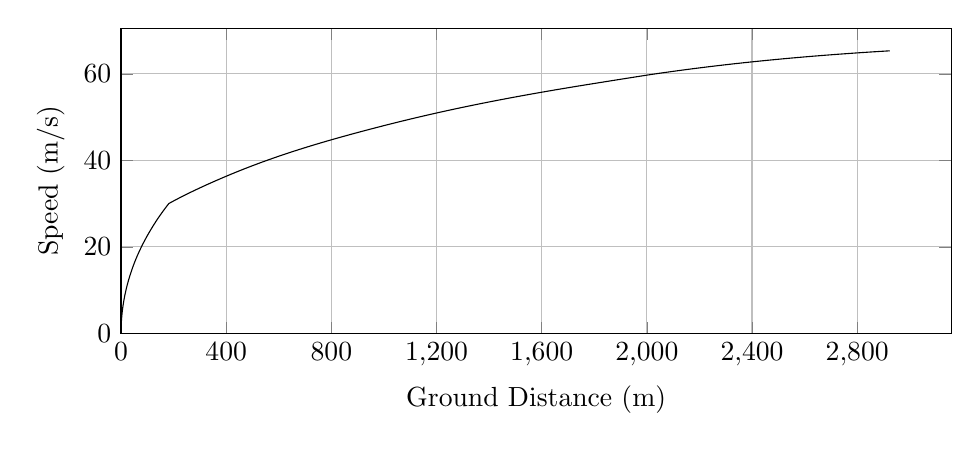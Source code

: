 %Speed_vs_GroundDistance
\begin{tikzpicture}

\begin{axis}[
width=\textwidth,
height=0.45\textwidth,
scaled ticks=false, tick label style={/pgf/number format/fixed},
xmin=0.0,
xmax=3157.695,
xtick={0,400,800,1200,1600,2000,2400,2800,3200},
xlabel={Ground Distance (m)},
xmajorgrids,
ymin=0.0,
ymax=70.561,
ylabel={Speed (m/s)},
ymajorgrids,
legend style={at={(1.03,0.5)},anchor=west,draw=black,fill=white,legend cell align=left}
]

\addplot [
color=black,
solid
]
table[row sep=crcr]{
1.36E-8	2.721E-4\\
3.027E-7	0.001\\
2.959E-6	0.004\\
1.539E-5	0.009\\
5.361E-5	0.017\\
1.622E-4	0.03\\
3.721E-4	0.045\\
6.84E-4	0.061\\
0.001	0.077\\
0.002	0.094\\
0.002	0.11\\
0.003	0.125\\
0.004	0.142\\
0.005	0.157\\
0.006	0.174\\
0.007	0.19\\
0.008	0.206\\
0.009	0.222\\
0.01	0.238\\
0.012	0.255\\
0.013	0.271\\
0.015	0.287\\
0.017	0.303\\
0.019	0.319\\
0.021	0.336\\
0.023	0.352\\
0.025	0.369\\
0.027	0.385\\
0.03	0.401\\
0.032	0.418\\
0.035	0.434\\
0.037	0.45\\
0.04	0.467\\
0.043	0.483\\
0.046	0.5\\
0.049	0.516\\
0.052	0.533\\
0.055	0.549\\
0.059	0.566\\
0.062	0.582\\
0.066	0.599\\
0.07	0.616\\
0.073	0.632\\
0.077	0.649\\
0.081	0.665\\
0.085	0.682\\
0.09	0.699\\
0.094	0.715\\
0.098	0.732\\
0.103	0.748\\
0.108	0.765\\
0.112	0.782\\
0.117	0.798\\
0.122	0.815\\
0.127	0.832\\
0.132	0.848\\
0.138	0.865\\
0.143	0.882\\
0.148	0.898\\
0.154	0.915\\
0.16	0.932\\
0.166	0.949\\
0.172	0.966\\
0.178	0.983\\
0.184	1.0\\
0.19	1.016\\
0.196	1.033\\
0.203	1.05\\
0.21	1.068\\
0.216	1.084\\
0.223	1.102\\
0.23	1.118\\
0.237	1.136\\
0.244	1.153\\
0.251	1.169\\
0.259	1.186\\
0.266	1.203\\
0.274	1.22\\
0.282	1.237\\
0.289	1.255\\
0.298	1.272\\
0.306	1.289\\
0.314	1.306\\
0.322	1.323\\
0.33	1.34\\
0.339	1.357\\
0.347	1.374\\
0.356	1.392\\
0.365	1.409\\
0.374	1.426\\
0.384	1.444\\
0.393	1.461\\
0.402	1.479\\
0.412	1.496\\
0.421	1.514\\
0.431	1.531\\
0.441	1.549\\
0.451	1.566\\
0.461	1.584\\
0.472	1.601\\
0.482	1.619\\
0.493	1.637\\
0.504	1.654\\
0.514	1.672\\
0.525	1.69\\
0.536	1.707\\
0.547	1.724\\
0.559	1.742\\
0.57	1.76\\
0.582	1.778\\
0.594	1.796\\
0.605	1.814\\
0.617	1.831\\
0.63	1.85\\
0.642	1.867\\
0.654	1.885\\
0.667	1.904\\
0.68	1.922\\
0.693	1.94\\
0.706	1.958\\
0.718	1.976\\
0.732	1.994\\
0.745	2.012\\
0.759	2.03\\
0.773	2.049\\
0.786	2.067\\
0.8	2.085\\
0.815	2.104\\
0.829	2.122\\
0.844	2.141\\
0.858	2.159\\
0.873	2.177\\
0.888	2.195\\
0.903	2.214\\
0.918	2.233\\
0.934	2.252\\
0.949	2.27\\
0.965	2.289\\
0.98	2.307\\
0.996	2.325\\
1.012	2.344\\
1.028	2.363\\
1.044	2.381\\
1.061	2.4\\
1.077	2.418\\
1.094	2.437\\
1.111	2.456\\
1.128	2.474\\
1.145	2.493\\
1.162	2.512\\
1.18	2.531\\
1.198	2.55\\
1.215	2.568\\
1.234	2.587\\
1.252	2.606\\
1.27	2.626\\
1.289	2.645\\
1.308	2.664\\
1.327	2.683\\
1.346	2.703\\
1.365	2.722\\
1.385	2.742\\
1.405	2.761\\
1.425	2.781\\
1.445	2.8\\
1.466	2.82\\
1.485	2.839\\
1.505	2.857\\
1.526	2.877\\
1.546	2.896\\
1.567	2.916\\
1.588	2.935\\
1.609	2.954\\
1.63	2.973\\
1.652	2.993\\
1.674	3.013\\
1.696	3.032\\
1.717	3.051\\
1.74	3.072\\
1.763	3.092\\
1.786	3.112\\
1.809	3.131\\
1.832	3.151\\
1.856	3.172\\
1.879	3.191\\
1.903	3.212\\
1.927	3.232\\
1.952	3.252\\
1.976	3.273\\
2.0	3.293\\
2.025	3.313\\
2.05	3.333\\
2.075	3.353\\
2.1	3.373\\
2.126	3.394\\
2.152	3.414\\
2.177	3.434\\
2.203	3.455\\
2.23	3.476\\
2.257	3.497\\
2.284	3.517\\
2.311	3.538\\
2.339	3.559\\
2.366	3.58\\
2.394	3.6\\
2.422	3.621\\
2.45	3.642\\
2.479	3.664\\
2.507	3.684\\
2.535	3.705\\
2.563	3.725\\
2.592	3.746\\
2.621	3.767\\
2.65	3.787\\
2.68	3.808\\
2.709	3.829\\
2.74	3.851\\
2.77	3.872\\
2.801	3.893\\
2.832	3.915\\
2.862	3.935\\
2.893	3.957\\
2.924	3.977\\
2.955	3.998\\
2.987	4.02\\
3.019	4.041\\
3.051	4.062\\
3.083	4.084\\
3.115	4.105\\
3.149	4.126\\
3.182	4.148\\
3.214	4.169\\
3.248	4.19\\
3.282	4.212\\
3.316	4.234\\
3.351	4.257\\
3.386	4.278\\
3.422	4.301\\
3.456	4.322\\
3.491	4.344\\
3.526	4.366\\
3.561	4.387\\
3.597	4.409\\
3.633	4.431\\
3.67	4.453\\
3.708	4.476\\
3.745	4.498\\
3.783	4.52\\
3.821	4.543\\
3.859	4.566\\
3.897	4.588\\
3.935	4.61\\
3.974	4.633\\
4.012	4.655\\
4.052	4.677\\
4.09	4.7\\
4.129	4.722\\
4.168	4.744\\
4.208	4.766\\
4.248	4.789\\
4.289	4.811\\
4.33	4.834\\
4.371	4.857\\
4.412	4.88\\
4.454	4.903\\
4.495	4.925\\
4.537	4.948\\
4.581	4.971\\
4.623	4.994\\
4.666	5.017\\
4.709	5.04\\
4.752	5.063\\
4.796	5.086\\
4.841	5.11\\
4.885	5.132\\
4.929	5.155\\
4.973	5.178\\
5.017	5.201\\
5.063	5.225\\
5.108	5.248\\
5.154	5.271\\
5.199	5.294\\
5.244	5.317\\
5.292	5.341\\
5.338	5.363\\
5.386	5.387\\
5.434	5.411\\
5.481	5.434\\
5.53	5.458\\
5.579	5.482\\
5.626	5.505\\
5.675	5.529\\
5.725	5.553\\
5.774	5.576\\
5.826	5.601\\
5.874	5.624\\
5.923	5.647\\
5.973	5.671\\
6.023	5.694\\
6.074	5.718\\
6.125	5.742\\
6.177	5.766\\
6.23	5.79\\
6.283	5.815\\
6.335	5.838\\
6.388	5.863\\
6.441	5.886\\
6.495	5.911\\
6.55	5.936\\
6.604	5.96\\
6.658	5.984\\
6.712	6.008\\
6.767	6.032\\
6.822	6.056\\
6.877	6.081\\
6.934	6.105\\
6.989	6.13\\
7.046	6.154\\
7.103	6.179\\
7.16	6.204\\
7.218	6.228\\
7.277	6.254\\
7.335	6.278\\
7.393	6.303\\
7.452	6.327\\
7.512	6.352\\
7.573	6.378\\
7.632	6.402\\
7.693	6.428\\
7.753	6.452\\
7.814	6.478\\
7.876	6.503\\
7.938	6.528\\
8.001	6.554\\
8.065	6.579\\
8.127	6.605\\
8.19	6.63\\
8.253	6.655\\
8.316	6.68\\
8.38	6.706\\
8.445	6.731\\
8.51	6.757\\
8.574	6.782\\
8.639	6.807\\
8.707	6.834\\
8.773	6.859\\
8.839	6.885\\
8.906	6.91\\
8.972	6.936\\
9.039	6.961\\
9.107	6.987\\
9.175	7.013\\
9.244	7.039\\
9.312	7.064\\
9.382	7.09\\
9.451	7.116\\
9.521	7.142\\
9.591	7.168\\
9.662	7.194\\
9.734	7.221\\
9.806	7.247\\
9.878	7.273\\
9.952	7.3\\
10.024	7.326\\
10.096	7.352\\
10.168	7.378\\
10.241	7.404\\
10.315	7.43\\
10.39	7.457\\
10.465	7.484\\
10.541	7.51\\
10.618	7.537\\
10.693	7.564\\
10.77	7.591\\
10.847	7.617\\
10.925	7.644\\
11.003	7.671\\
11.082	7.698\\
11.159	7.725\\
11.239	7.752\\
11.317	7.778\\
11.396	7.805\\
11.478	7.833\\
11.557	7.859\\
11.637	7.886\\
11.718	7.913\\
11.8	7.94\\
11.882	7.968\\
11.964	7.995\\
12.046	8.022\\
12.13	8.049\\
12.214	8.077\\
12.296	8.103\\
12.381	8.131\\
12.465	8.158\\
12.55	8.186\\
12.635	8.213\\
12.721	8.241\\
12.807	8.268\\
12.893	8.295\\
12.978	8.322\\
13.065	8.349\\
13.152	8.377\\
13.241	8.405\\
13.33	8.433\\
13.417	8.46\\
13.507	8.488\\
13.596	8.515\\
13.687	8.543\\
13.779	8.571\\
13.873	8.6\\
13.964	8.628\\
14.056	8.656\\
14.149	8.684\\
14.243	8.713\\
14.339	8.741\\
14.431	8.769\\
14.524	8.797\\
14.619	8.825\\
14.715	8.854\\
14.81	8.882\\
14.903	8.909\\
15.001	8.938\\
15.098	8.966\\
15.197	8.995\\
15.295	9.024\\
15.393	9.052\\
15.49	9.081\\
15.588	9.109\\
15.688	9.137\\
15.787	9.166\\
15.887	9.194\\
15.988	9.223\\
16.088	9.252\\
16.191	9.28\\
16.292	9.309\\
16.396	9.338\\
16.498	9.367\\
16.601	9.395\\
16.706	9.425\\
16.811	9.454\\
16.918	9.483\\
17.023	9.513\\
17.129	9.542\\
17.235	9.571\\
17.341	9.6\\
17.448	9.629\\
17.557	9.658\\
17.666	9.688\\
17.775	9.717\\
17.885	9.747\\
17.996	9.776\\
18.109	9.807\\
18.22	9.836\\
18.333	9.866\\
18.445	9.896\\
18.557	9.925\\
18.669	9.955\\
18.782	9.985\\
18.896	10.014\\
19.009	10.044\\
19.124	10.074\\
19.241	10.104\\
19.355	10.133\\
19.47	10.163\\
19.585	10.193\\
19.705	10.223\\
19.821	10.253\\
19.941	10.283\\
20.061	10.314\\
20.177	10.343\\
20.298	10.374\\
20.42	10.404\\
20.542	10.435\\
20.662	10.465\\
20.784	10.495\\
20.904	10.525\\
21.028	10.556\\
21.148	10.585\\
21.271	10.616\\
21.393	10.646\\
21.514	10.675\\
21.637	10.705\\
21.759	10.735\\
21.885	10.765\\
22.01	10.796\\
22.136	10.826\\
22.264	10.857\\
22.393	10.888\\
22.521	10.918\\
22.649	10.949\\
22.775	10.979\\
22.903	11.009\\
23.032	11.04\\
23.163	11.071\\
23.295	11.102\\
23.427	11.133\\
23.559	11.163\\
23.687	11.193\\
23.818	11.224\\
23.948	11.254\\
24.077	11.284\\
24.21	11.315\\
24.345	11.346\\
24.477	11.376\\
24.61	11.406\\
24.747	11.437\\
24.883	11.468\\
25.017	11.499\\
25.154	11.53\\
25.29	11.56\\
25.425	11.591\\
25.562	11.622\\
25.701	11.653\\
25.837	11.683\\
25.975	11.714\\
26.003	11.72\\
26.021	11.724\\
26.031	11.726\\
26.058	11.732\\
26.061	11.733\\
26.064	11.734\\
26.066	11.734\\
26.068	11.735\\
26.07	11.735\\
26.078	11.737\\
26.103	11.742\\
26.167	11.757\\
26.298	11.785\\
26.427	11.814\\
26.556	11.842\\
26.686	11.871\\
26.818	11.9\\
26.949	11.929\\
27.08	11.957\\
27.215	11.987\\
27.348	12.015\\
27.482	12.044\\
27.617	12.073\\
27.753	12.103\\
27.889	12.132\\
28.024	12.161\\
28.161	12.19\\
28.298	12.22\\
28.435	12.249\\
28.574	12.278\\
28.714	12.308\\
28.853	12.337\\
28.992	12.367\\
29.133	12.396\\
29.275	12.426\\
29.416	12.455\\
29.558	12.485\\
29.702	12.515\\
29.847	12.545\\
29.99	12.575\\
30.132	12.604\\
30.277	12.634\\
30.422	12.664\\
30.566	12.693\\
30.712	12.723\\
30.857	12.753\\
31.007	12.783\\
31.154	12.813\\
31.303	12.843\\
31.451	12.873\\
31.603	12.904\\
31.755	12.935\\
31.906	12.965\\
32.056	12.995\\
32.21	13.025\\
32.36	13.055\\
32.512	13.086\\
32.665	13.116\\
32.821	13.147\\
32.977	13.178\\
33.131	13.208\\
33.289	13.239\\
33.444	13.269\\
33.6	13.3\\
33.757	13.33\\
33.917	13.362\\
34.074	13.392\\
34.233	13.423\\
34.393	13.454\\
34.554	13.485\\
34.714	13.515\\
34.876	13.547\\
35.037	13.577\\
35.2	13.608\\
35.363	13.639\\
35.527	13.67\\
35.691	13.702\\
35.855	13.732\\
36.017	13.763\\
36.182	13.794\\
36.349	13.825\\
36.514	13.856\\
36.681	13.887\\
36.846	13.918\\
37.013	13.949\\
37.182	13.98\\
37.351	14.012\\
37.52	14.043\\
37.69	14.074\\
37.86	14.105\\
38.028	14.136\\
38.199	14.167\\
38.373	14.199\\
38.547	14.231\\
38.719	14.262\\
38.892	14.293\\
39.062	14.324\\
39.238	14.356\\
39.412	14.387\\
39.585	14.418\\
39.761	14.449\\
39.937	14.481\\
40.114	14.512\\
40.291	14.544\\
40.468	14.575\\
40.646	14.606\\
40.824	14.638\\
41.001	14.669\\
41.18	14.7\\
41.36	14.732\\
41.539	14.763\\
41.72	14.795\\
41.899	14.826\\
42.081	14.858\\
42.265	14.889\\
42.445	14.921\\
42.627	14.952\\
42.811	14.983\\
42.994	15.015\\
43.178	15.046\\
43.362	15.078\\
43.546	15.109\\
43.732	15.141\\
43.917	15.172\\
44.105	15.204\\
44.294	15.236\\
44.479	15.267\\
44.665	15.298\\
44.852	15.329\\
45.038	15.361\\
45.227	15.392\\
45.416	15.424\\
45.605	15.455\\
45.794	15.486\\
45.987	15.518\\
46.178	15.55\\
46.368	15.581\\
46.559	15.613\\
46.751	15.644\\
46.942	15.675\\
47.137	15.707\\
47.334	15.739\\
47.53	15.771\\
47.723	15.802\\
47.919	15.834\\
48.113	15.865\\
48.311	15.897\\
48.509	15.929\\
48.705	15.96\\
48.903	15.992\\
49.1	16.023\\
49.297	16.055\\
49.495	16.086\\
49.694	16.118\\
49.895	16.15\\
50.097	16.182\\
50.296	16.213\\
50.498	16.245\\
50.7	16.276\\
50.903	16.308\\
51.105	16.34\\
51.308	16.371\\
51.51	16.403\\
51.714	16.434\\
51.918	16.466\\
52.121	16.497\\
52.326	16.529\\
52.532	16.561\\
52.739	16.592\\
52.944	16.624\\
53.154	16.656\\
53.361	16.687\\
53.571	16.719\\
53.778	16.751\\
53.988	16.783\\
54.196	16.814\\
54.407	16.846\\
54.617	16.877\\
54.827	16.909\\
55.04	16.941\\
55.254	16.973\\
55.467	17.005\\
55.681	17.037\\
55.895	17.068\\
56.109	17.1\\
56.326	17.132\\
56.542	17.164\\
56.761	17.196\\
56.977	17.228\\
57.196	17.26\\
57.413	17.292\\
57.634	17.325\\
57.854	17.357\\
58.074	17.389\\
58.294	17.421\\
58.516	17.453\\
58.738	17.485\\
58.96	17.517\\
59.183	17.549\\
59.406	17.581\\
59.631	17.613\\
59.856	17.646\\
60.084	17.678\\
60.308	17.71\\
60.535	17.742\\
60.764	17.775\\
60.991	17.807\\
61.218	17.839\\
61.447	17.871\\
61.674	17.903\\
61.907	17.936\\
62.137	17.968\\
62.366	18.0\\
62.596	18.032\\
62.828	18.065\\
63.06	18.097\\
63.293	18.129\\
63.526	18.162\\
63.76	18.194\\
63.993	18.226\\
64.231	18.259\\
64.471	18.292\\
64.709	18.324\\
64.949	18.357\\
65.187	18.39\\
65.427	18.422\\
65.666	18.455\\
65.909	18.488\\
66.151	18.521\\
66.395	18.554\\
66.638	18.586\\
66.882	18.619\\
67.124	18.652\\
67.368	18.684\\
67.616	18.718\\
67.861	18.75\\
68.11	18.783\\
68.356	18.816\\
68.605	18.849\\
68.855	18.882\\
69.104	18.915\\
69.358	18.949\\
69.612	18.982\\
69.863	19.015\\
70.117	19.048\\
70.371	19.082\\
70.625	19.115\\
70.88	19.148\\
71.135	19.181\\
71.395	19.215\\
71.653	19.249\\
71.915	19.282\\
72.172	19.315\\
72.433	19.349\\
72.693	19.383\\
72.956	19.416\\
73.217	19.45\\
73.482	19.483\\
73.743	19.517\\
74.008	19.55\\
74.275	19.584\\
74.545	19.619\\
74.816	19.653\\
75.083	19.687\\
75.354	19.721\\
75.628	19.755\\
75.899	19.789\\
76.17	19.823\\
76.443	19.857\\
76.716	19.891\\
76.993	19.926\\
77.27	19.96\\
77.548	19.995\\
77.826	20.029\\
78.104	20.063\\
78.386	20.098\\
78.669	20.133\\
78.954	20.168\\
79.237	20.203\\
79.519	20.237\\
79.806	20.272\\
80.092	20.307\\
80.379	20.342\\
80.669	20.377\\
80.96	20.412\\
81.251	20.448\\
81.543	20.483\\
81.836	20.518\\
82.131	20.554\\
82.428	20.589\\
82.728	20.625\\
83.027	20.661\\
83.33	20.697\\
83.63	20.733\\
83.93	20.768\\
84.234	20.804\\
84.537	20.84\\
84.841	20.876\\
85.148	20.912\\
85.455	20.949\\
85.762	20.985\\
86.072	21.021\\
86.384	21.057\\
86.697	21.094\\
87.012	21.131\\
87.327	21.167\\
87.645	21.204\\
87.962	21.241\\
88.278	21.277\\
88.601	21.315\\
88.921	21.351\\
89.242	21.388\\
89.566	21.426\\
89.888	21.462\\
90.214	21.5\\
90.541	21.537\\
90.867	21.574\\
91.197	21.612\\
91.527	21.649\\
91.856	21.686\\
92.191	21.724\\
92.528	21.762\\
92.867	21.8\\
93.203	21.838\\
93.537	21.875\\
93.876	21.913\\
94.209	21.95\\
94.55	21.988\\
94.891	22.026\\
95.231	22.064\\
95.574	22.102\\
95.914	22.14\\
96.257	22.178\\
96.6	22.215\\
96.942	22.253\\
97.286	22.291\\
97.629	22.328\\
97.971	22.366\\
98.312	22.403\\
98.656	22.441\\
99.001	22.478\\
99.35	22.516\\
99.695	22.553\\
100.041	22.591\\
100.386	22.628\\
100.729	22.665\\
101.074	22.702\\
101.419	22.739\\
101.763	22.776\\
102.111	22.813\\
102.456	22.85\\
102.798	22.887\\
103.141	22.923\\
103.485	22.96\\
103.829	22.997\\
104.172	23.033\\
104.512	23.069\\
104.86	23.106\\
105.205	23.142\\
105.548	23.178\\
105.888	23.214\\
106.233	23.25\\
106.575	23.286\\
106.916	23.322\\
107.257	23.357\\
107.599	23.393\\
107.937	23.428\\
108.275	23.463\\
108.288	23.465\\
108.3	23.466\\
108.309	23.467\\
108.317	23.468\\
108.325	23.468\\
108.339	23.47\\
108.351	23.471\\
108.395	23.476\\
108.53	23.49\\
108.799	23.518\\
109.105	23.549\\
109.415	23.581\\
109.723	23.613\\
110.032	23.645\\
110.341	23.677\\
110.653	23.709\\
110.971	23.742\\
111.289	23.774\\
111.609	23.807\\
111.928	23.84\\
112.248	23.872\\
112.572	23.905\\
112.895	23.938\\
113.22	23.971\\
113.549	24.005\\
113.877	24.038\\
114.209	24.072\\
114.541	24.105\\
114.878	24.139\\
115.216	24.173\\
115.555	24.207\\
115.897	24.242\\
116.24	24.276\\
116.585	24.311\\
116.928	24.345\\
117.275	24.38\\
117.624	24.414\\
117.974	24.449\\
118.327	24.484\\
118.682	24.519\\
119.039	24.555\\
119.397	24.59\\
119.755	24.625\\
120.113	24.661\\
120.474	24.696\\
120.841	24.732\\
121.205	24.768\\
121.573	24.804\\
121.941	24.84\\
122.31	24.876\\
122.683	24.912\\
123.053	24.948\\
123.428	24.985\\
123.804	25.021\\
124.178	25.057\\
124.552	25.094\\
124.926	25.13\\
125.305	25.166\\
125.681	25.202\\
126.061	25.239\\
126.445	25.276\\
126.827	25.312\\
127.207	25.348\\
127.593	25.385\\
127.971	25.421\\
128.355	25.458\\
128.737	25.494\\
129.12	25.53\\
129.501	25.566\\
129.884	25.602\\
130.268	25.639\\
130.652	25.675\\
131.037	25.711\\
131.423	25.747\\
131.809	25.783\\
132.193	25.819\\
132.58	25.855\\
132.962	25.891\\
133.345	25.926\\
133.728	25.962\\
134.115	25.998\\
134.501	26.034\\
134.886	26.069\\
135.27	26.105\\
135.651	26.14\\
136.035	26.175\\
136.417	26.21\\
136.799	26.245\\
137.18	26.28\\
137.564	26.315\\
137.945	26.35\\
138.33	26.385\\
138.713	26.42\\
139.096	26.454\\
139.48	26.489\\
139.863	26.524\\
140.247	26.558\\
140.632	26.593\\
141.016	26.628\\
141.4	26.662\\
141.784	26.697\\
142.167	26.731\\
142.552	26.765\\
142.936	26.8\\
143.322	26.834\\
143.706	26.868\\
144.09	26.902\\
144.477	26.937\\
144.864	26.971\\
145.248	27.005\\
145.63	27.039\\
146.013	27.072\\
146.397	27.106\\
146.78	27.14\\
147.165	27.174\\
147.547	27.207\\
147.931	27.241\\
148.315	27.274\\
148.7	27.308\\
149.087	27.342\\
149.471	27.375\\
149.855	27.408\\
150.238	27.441\\
150.622	27.475\\
151.008	27.508\\
151.395	27.541\\
151.78	27.575\\
152.165	27.608\\
152.551	27.641\\
152.94	27.674\\
153.325	27.707\\
153.712	27.74\\
154.1	27.773\\
154.489	27.806\\
154.879	27.84\\
155.268	27.873\\
155.656	27.906\\
156.044	27.938\\
156.435	27.971\\
156.821	28.004\\
157.211	28.037\\
157.6	28.07\\
157.99	28.102\\
158.381	28.135\\
158.773	28.168\\
159.164	28.201\\
159.554	28.233\\
159.946	28.266\\
160.338	28.299\\
160.73	28.331\\
161.124	28.364\\
161.519	28.397\\
161.914	28.429\\
162.31	28.462\\
162.706	28.495\\
163.103	28.527\\
163.5	28.56\\
163.896	28.593\\
164.293	28.625\\
164.688	28.657\\
165.086	28.69\\
165.485	28.723\\
165.883	28.755\\
166.282	28.788\\
166.683	28.82\\
167.085	28.853\\
167.486	28.885\\
167.889	28.918\\
168.29	28.95\\
168.692	28.983\\
169.097	29.015\\
169.501	29.048\\
169.907	29.08\\
170.312	29.113\\
170.718	29.145\\
171.124	29.178\\
171.533	29.21\\
171.942	29.243\\
172.35	29.276\\
172.76	29.308\\
173.171	29.341\\
173.583	29.373\\
173.993	29.406\\
174.401	29.438\\
174.816	29.471\\
175.23	29.503\\
175.643	29.536\\
176.054	29.568\\
176.469	29.601\\
176.883	29.633\\
177.3	29.666\\
177.719	29.698\\
178.135	29.731\\
178.555	29.764\\
178.975	29.796\\
179.397	29.829\\
179.818	29.862\\
180.241	29.894\\
180.666	29.927\\
181.09	29.96\\
181.514	29.993\\
181.611	30.0\\
181.938	30.025\\
182.363	30.039\\
183.208	30.067\\
184.086	30.097\\
184.964	30.126\\
185.846	30.155\\
186.726	30.184\\
187.618	30.214\\
188.504	30.243\\
189.393	30.272\\
190.283	30.301\\
191.176	30.331\\
192.066	30.36\\
192.962	30.389\\
193.856	30.418\\
194.761	30.448\\
195.671	30.478\\
196.574	30.507\\
197.491	30.537\\
198.403	30.567\\
199.321	30.596\\
200.235	30.626\\
201.149	30.656\\
202.068	30.685\\
202.986	30.715\\
203.91	30.745\\
204.835	30.774\\
205.762	30.804\\
206.694	30.834\\
207.628	30.864\\
208.56	30.894\\
209.499	30.924\\
210.44	30.954\\
211.375	30.983\\
212.318	31.013\\
213.271	31.044\\
214.218	31.074\\
215.175	31.104\\
216.132	31.134\\
217.082	31.164\\
218.037	31.194\\
218.992	31.224\\
219.953	31.255\\
220.913	31.285\\
221.882	31.315\\
222.853	31.346\\
223.821	31.376\\
224.792	31.406\\
225.779	31.437\\
226.759	31.467\\
227.738	31.498\\
228.719	31.528\\
229.716	31.559\\
230.713	31.59\\
231.71	31.621\\
232.71	31.652\\
233.705	31.682\\
234.71	31.713\\
235.714	31.744\\
236.732	31.775\\
237.747	31.807\\
238.761	31.838\\
239.785	31.869\\
240.81	31.9\\
241.835	31.931\\
242.864	31.963\\
243.891	31.994\\
244.925	32.025\\
245.954	32.057\\
246.987	32.088\\
248.037	32.12\\
249.07	32.151\\
250.122	32.182\\
251.191	32.215\\
252.253	32.246\\
253.306	32.278\\
254.37	32.31\\
255.431	32.342\\
256.51	32.374\\
257.591	32.406\\
258.684	32.439\\
259.764	32.471\\
260.858	32.503\\
261.944	32.536\\
263.042	32.568\\
264.16	32.601\\
265.27	32.634\\
266.384	32.667\\
267.485	32.699\\
268.591	32.732\\
269.716	32.765\\
270.845	32.798\\
271.989	32.831\\
273.129	32.865\\
274.26	32.898\\
275.414	32.931\\
276.574	32.965\\
277.726	32.999\\
278.873	33.032\\
280.029	33.066\\
281.177	33.099\\
282.352	33.133\\
283.552	33.167\\
284.758	33.202\\
285.942	33.236\\
287.122	33.27\\
288.338	33.305\\
289.546	33.34\\
290.762	33.375\\
291.975	33.409\\
293.197	33.444\\
294.443	33.48\\
295.675	33.515\\
296.914	33.55\\
298.177	33.586\\
299.457	33.622\\
300.711	33.658\\
301.969	33.693\\
303.249	33.729\\
304.511	33.765\\
305.789	33.801\\
307.057	33.836\\
308.361	33.873\\
309.644	33.909\\
310.935	33.945\\
312.225	33.981\\
313.534	34.018\\
314.841	34.054\\
316.14	34.09\\
317.444	34.126\\
318.746	34.162\\
320.063	34.199\\
321.376	34.235\\
322.716	34.272\\
324.024	34.308\\
325.343	34.345\\
326.667	34.381\\
327.979	34.417\\
329.294	34.453\\
330.619	34.49\\
331.929	34.526\\
333.24	34.561\\
334.558	34.597\\
335.863	34.633\\
337.168	34.668\\
338.482	34.704\\
339.774	34.739\\
341.077	34.775\\
342.377	34.81\\
343.662	34.845\\
344.931	34.879\\
346.209	34.913\\
347.479	34.948\\
348.746	34.982\\
350.002	35.016\\
351.263	35.049\\
352.522	35.083\\
353.784	35.117\\
355.036	35.151\\
356.284	35.184\\
356.533	35.191\\
356.702	35.195\\
356.786	35.197\\
356.843	35.199\\
356.888	35.2\\
356.919	35.201\\
356.962	35.202\\
356.986	35.203\\
356.996	35.203\\
357.006	35.203\\
357.054	35.204\\
357.209	35.209\\
357.668	35.221\\
358.588	35.245\\
359.661	35.274\\
360.745	35.303\\
361.83	35.332\\
362.927	35.361\\
364.029	35.39\\
365.137	35.42\\
366.249	35.449\\
367.361	35.478\\
368.486	35.508\\
369.616	35.538\\
370.756	35.568\\
371.904	35.598\\
373.045	35.628\\
374.198	35.659\\
375.354	35.689\\
376.514	35.72\\
377.684	35.75\\
378.858	35.781\\
380.037	35.812\\
381.222	35.843\\
382.417	35.874\\
383.615	35.905\\
384.821	35.937\\
386.044	35.968\\
387.276	36.0\\
388.51	36.033\\
389.737	36.064\\
390.981	36.097\\
392.232	36.129\\
393.481	36.161\\
394.742	36.194\\
396.02	36.227\\
397.28	36.259\\
398.573	36.292\\
399.85	36.325\\
401.123	36.358\\
402.424	36.391\\
403.732	36.424\\
405.036	36.458\\
406.339	36.491\\
407.651	36.524\\
408.96	36.558\\
410.276	36.591\\
411.591	36.624\\
412.912	36.658\\
414.226	36.691\\
415.534	36.724\\
416.846	36.757\\
418.159	36.79\\
419.473	36.823\\
420.801	36.857\\
422.123	36.89\\
423.434	36.923\\
424.749	36.956\\
426.052	36.988\\
427.362	37.021\\
428.662	37.053\\
429.975	37.086\\
431.282	37.119\\
432.578	37.151\\
433.876	37.183\\
435.176	37.215\\
436.477	37.247\\
437.777	37.279\\
439.072	37.311\\
440.345	37.343\\
441.63	37.374\\
442.911	37.406\\
444.191	37.437\\
445.464	37.468\\
446.739	37.5\\
448.014	37.531\\
449.29	37.562\\
450.55	37.593\\
451.814	37.623\\
453.07	37.654\\
454.332	37.685\\
455.585	37.715\\
456.842	37.745\\
458.098	37.776\\
459.335	37.806\\
460.593	37.836\\
461.841	37.866\\
463.084	37.896\\
464.336	37.926\\
465.589	37.956\\
466.826	37.986\\
468.071	38.015\\
469.307	38.045\\
470.558	38.075\\
471.799	38.104\\
473.035	38.134\\
474.272	38.163\\
475.509	38.193\\
476.748	38.222\\
477.987	38.251\\
479.227	38.281\\
480.46	38.31\\
481.696	38.339\\
482.927	38.368\\
484.152	38.397\\
485.38	38.426\\
486.615	38.455\\
487.844	38.483\\
489.07	38.512\\
490.3	38.541\\
491.524	38.569\\
492.755	38.598\\
493.988	38.627\\
495.215	38.655\\
496.434	38.684\\
497.656	38.712\\
498.877	38.74\\
500.106	38.769\\
501.333	38.797\\
502.565	38.825\\
503.783	38.853\\
505.002	38.881\\
506.229	38.91\\
507.458	38.938\\
508.683	38.966\\
509.918	38.994\\
511.142	39.022\\
512.366	39.05\\
513.589	39.078\\
514.807	39.106\\
516.031	39.133\\
517.256	39.161\\
518.48	39.189\\
519.706	39.217\\
520.932	39.245\\
522.16	39.272\\
523.391	39.3\\
524.614	39.328\\
525.84	39.355\\
527.062	39.383\\
528.297	39.41\\
529.526	39.438\\
530.761	39.466\\
531.993	39.493\\
533.225	39.521\\
534.458	39.548\\
535.688	39.576\\
536.92	39.603\\
538.149	39.63\\
539.381	39.658\\
540.61	39.685\\
541.85	39.712\\
543.083	39.739\\
544.319	39.767\\
545.559	39.794\\
546.791	39.821\\
548.034	39.848\\
549.272	39.876\\
550.517	39.903\\
551.762	39.93\\
552.998	39.957\\
554.243	39.984\\
555.484	40.011\\
556.732	40.039\\
557.98	40.066\\
559.227	40.093\\
560.477	40.12\\
561.725	40.147\\
562.976	40.174\\
564.223	40.201\\
565.476	40.228\\
566.728	40.255\\
567.981	40.282\\
569.242	40.309\\
570.508	40.336\\
571.765	40.363\\
573.023	40.39\\
574.28	40.417\\
575.542	40.444\\
576.806	40.471\\
578.07	40.498\\
579.338	40.525\\
580.602	40.552\\
581.871	40.579\\
583.148	40.606\\
584.416	40.633\\
585.693	40.66\\
586.969	40.687\\
588.24	40.713\\
589.52	40.74\\
590.802	40.767\\
592.079	40.794\\
593.361	40.821\\
594.649	40.848\\
595.935	40.875\\
597.219	40.902\\
598.503	40.928\\
599.797	40.955\\
601.085	40.982\\
602.369	41.009\\
603.665	41.036\\
604.965	41.063\\
606.263	41.09\\
607.56	41.116\\
608.86	41.143\\
610.163	41.17\\
611.464	41.197\\
612.771	41.224\\
614.077	41.251\\
615.387	41.277\\
616.703	41.304\\
618.012	41.331\\
619.317	41.358\\
620.634	41.385\\
621.945	41.411\\
623.258	41.438\\
624.583	41.465\\
625.911	41.492\\
627.234	41.519\\
628.561	41.546\\
629.891	41.573\\
631.225	41.599\\
632.564	41.626\\
633.902	41.653\\
635.24	41.68\\
636.579	41.707\\
637.914	41.734\\
639.259	41.761\\
640.608	41.788\\
641.956	41.815\\
643.311	41.842\\
644.664	41.869\\
646.02	41.896\\
647.377	41.923\\
648.743	41.95\\
650.104	41.977\\
651.474	42.004\\
652.844	42.031\\
654.218	42.058\\
655.589	42.085\\
656.967	42.112\\
658.344	42.139\\
659.729	42.167\\
661.112	42.194\\
662.505	42.221\\
663.89	42.248\\
665.274	42.275\\
666.664	42.302\\
668.064	42.33\\
669.464	42.357\\
670.868	42.384\\
672.28	42.412\\
673.687	42.439\\
675.104	42.466\\
676.515	42.494\\
677.931	42.521\\
679.355	42.548\\
680.773	42.576\\
682.187	42.603\\
683.616	42.63\\
685.054	42.658\\
686.485	42.685\\
687.926	42.713\\
689.363	42.74\\
690.804	42.768\\
692.255	42.795\\
693.702	42.823\\
695.156	42.851\\
696.621	42.878\\
698.087	42.906\\
699.546	42.934\\
701.012	42.962\\
702.477	42.989\\
703.946	43.017\\
705.421	43.045\\
706.9	43.072\\
708.391	43.101\\
709.88	43.128\\
711.378	43.157\\
712.878	43.185\\
714.376	43.213\\
715.889	43.241\\
717.397	43.269\\
718.907	43.297\\
720.424	43.325\\
721.946	43.353\\
723.47	43.382\\
725.0	43.41\\
726.537	43.438\\
728.08	43.467\\
729.622	43.495\\
731.164	43.524\\
732.727	43.553\\
734.285	43.581\\
735.849	43.61\\
737.425	43.639\\
739.003	43.668\\
740.578	43.696\\
742.166	43.725\\
743.75	43.754\\
745.346	43.783\\
746.947	43.812\\
748.555	43.842\\
750.165	43.871\\
751.79	43.9\\
753.408	43.929\\
755.042	43.959\\
756.679	43.988\\
758.326	44.018\\
759.981	44.048\\
761.628	44.077\\
763.286	44.107\\
764.955	44.137\\
766.632	44.167\\
768.308	44.197\\
769.998	44.227\\
771.693	44.257\\
773.39	44.288\\
775.099	44.318\\
776.822	44.349\\
778.548	44.379\\
780.284	44.41\\
782.033	44.441\\
783.779	44.472\\
785.535	44.503\\
787.304	44.534\\
789.078	44.565\\
790.859	44.596\\
792.656	44.628\\
794.459	44.659\\
796.29	44.691\\
798.116	44.723\\
799.954	44.755\\
801.805	44.787\\
803.671	44.82\\
805.542	44.852\\
807.438	44.885\\
809.334	44.918\\
811.251	44.951\\
813.18	44.985\\
815.14	45.018\\
817.096	45.052\\
819.087	45.086\\
821.091	45.121\\
823.104	45.155\\
825.141	45.19\\
827.199	45.226\\
829.284	45.261\\
831.386	45.297\\
833.518	45.333\\
835.651	45.37\\
837.816	45.406\\
840.018	45.444\\
842.244	45.481\\
844.487	45.519\\
846.751	45.558\\
849.044	45.596\\
851.371	45.635\\
853.711	45.675\\
856.074	45.715\\
858.435	45.754\\
860.792	45.794\\
863.151	45.833\\
865.51	45.872\\
867.825	45.911\\
870.117	45.949\\
872.401	45.987\\
874.672	46.025\\
876.911	46.062\\
879.139	46.099\\
881.325	46.135\\
883.502	46.171\\
885.633	46.206\\
887.766	46.241\\
889.873	46.276\\
891.969	46.31\\
894.052	46.344\\
896.109	46.378\\
898.156	46.412\\
900.182	46.445\\
902.197	46.478\\
904.2	46.51\\
906.176	46.543\\
908.146	46.575\\
910.101	46.607\\
912.054	46.638\\
913.987	46.67\\
915.909	46.701\\
917.824	46.732\\
919.724	46.763\\
921.614	46.793\\
923.5	46.824\\
925.37	46.854\\
927.237	46.884\\
929.095	46.914\\
929.463	46.92\\
929.74	46.924\\
929.981	46.928\\
930.134	46.931\\
930.239	46.932\\
930.312	46.934\\
930.374	46.935\\
930.443	46.936\\
930.514	46.937\\
930.533	46.937\\
930.554	46.938\\
930.67	46.939\\
931.174	46.947\\
932.919	46.976\\
934.723	47.005\\
936.534	47.034\\
938.356	47.063\\
940.182	47.092\\
942.022	47.122\\
943.874	47.151\\
945.747	47.181\\
947.63	47.211\\
949.523	47.241\\
951.425	47.272\\
953.344	47.302\\
955.289	47.333\\
957.238	47.364\\
959.202	47.395\\
961.181	47.427\\
963.171	47.458\\
965.179	47.49\\
967.202	47.522\\
969.248	47.554\\
971.311	47.587\\
973.392	47.62\\
975.5	47.653\\
977.634	47.686\\
979.771	47.72\\
981.93	47.754\\
984.113	47.788\\
986.315	47.823\\
988.537	47.857\\
990.783	47.892\\
993.035	47.927\\
995.303	47.963\\
997.595	47.998\\
999.895	48.034\\
1002.196	48.07\\
1004.523	48.106\\
1006.844	48.142\\
1009.154	48.177\\
1011.461	48.213\\
1013.755	48.248\\
1016.05	48.284\\
1018.35	48.319\\
1020.644	48.354\\
1022.914	48.389\\
1025.162	48.423\\
1027.41	48.458\\
1029.645	48.492\\
1031.878	48.526\\
1034.088	48.56\\
1036.261	48.593\\
1038.454	48.626\\
1040.606	48.659\\
1042.758	48.691\\
1044.895	48.723\\
1047.026	48.756\\
1049.137	48.787\\
1051.257	48.819\\
1053.359	48.851\\
1055.455	48.883\\
1057.534	48.914\\
1059.607	48.945\\
1061.673	48.976\\
1063.726	49.006\\
1065.774	49.037\\
1067.813	49.067\\
1069.86	49.098\\
1071.887	49.128\\
1073.913	49.158\\
1075.938	49.188\\
1077.953	49.218\\
1079.966	49.248\\
1081.964	49.277\\
1083.96	49.307\\
1085.951	49.336\\
1087.94	49.365\\
1089.919	49.394\\
1091.896	49.424\\
1093.864	49.452\\
1095.831	49.481\\
1097.802	49.51\\
1099.763	49.539\\
1101.717	49.567\\
1103.672	49.596\\
1105.616	49.624\\
1107.566	49.652\\
1109.508	49.681\\
1111.458	49.709\\
1113.407	49.737\\
1115.354	49.765\\
1117.305	49.793\\
1119.243	49.821\\
1121.17	49.849\\
1123.107	49.877\\
1125.032	49.905\\
1126.962	49.932\\
1128.888	49.96\\
1130.802	49.987\\
1132.726	50.015\\
1134.656	50.042\\
1136.582	50.07\\
1138.493	50.097\\
1140.409	50.124\\
1142.321	50.151\\
1144.234	50.179\\
1146.137	50.206\\
1148.042	50.233\\
1149.957	50.26\\
1151.86	50.287\\
1153.765	50.313\\
1155.681	50.34\\
1157.58	50.367\\
1159.492	50.394\\
1161.396	50.421\\
1163.304	50.447\\
1165.204	50.474\\
1167.097	50.5\\
1168.994	50.527\\
1170.899	50.553\\
1172.805	50.58\\
1174.704	50.606\\
1176.6	50.633\\
1178.5	50.659\\
1180.405	50.685\\
1182.304	50.712\\
1184.21	50.738\\
1186.115	50.764\\
1188.014	50.79\\
1189.911	50.817\\
1191.819	50.843\\
1193.717	50.869\\
1195.62	50.895\\
1197.525	50.921\\
1199.429	50.947\\
1201.329	50.973\\
1203.23	50.999\\
1205.135	51.025\\
1207.048	51.051\\
1208.961	51.077\\
1210.873	51.103\\
1212.784	51.129\\
1214.688	51.155\\
1216.591	51.18\\
1218.493	51.206\\
1220.403	51.232\\
1222.315	51.257\\
1224.224	51.283\\
1226.133	51.309\\
1228.042	51.334\\
1229.959	51.36\\
1231.872	51.386\\
1233.79	51.411\\
1235.712	51.437\\
1237.623	51.462\\
1239.546	51.488\\
1241.469	51.513\\
1243.396	51.539\\
1245.329	51.565\\
1247.252	51.59\\
1249.174	51.616\\
1251.103	51.641\\
1253.028	51.666\\
1254.954	51.692\\
1256.874	51.717\\
1258.801	51.742\\
1260.725	51.768\\
1262.664	51.793\\
1264.598	51.818\\
1266.537	51.844\\
1268.473	51.869\\
1270.421	51.894\\
1272.356	51.919\\
1274.294	51.945\\
1276.227	51.97\\
1278.175	51.995\\
1280.118	52.02\\
1282.064	52.045\\
1284.015	52.07\\
1285.965	52.096\\
1287.914	52.121\\
1289.868	52.146\\
1291.823	52.171\\
1293.784	52.196\\
1295.74	52.221\\
1297.702	52.246\\
1299.664	52.271\\
1301.634	52.296\\
1303.614	52.322\\
1305.588	52.347\\
1307.558	52.372\\
1309.537	52.397\\
1311.51	52.422\\
1313.487	52.447\\
1315.464	52.472\\
1317.452	52.497\\
1319.434	52.522\\
1321.428	52.547\\
1323.415	52.572\\
1325.409	52.597\\
1327.409	52.622\\
1329.412	52.647\\
1331.416	52.673\\
1333.416	52.697\\
1335.417	52.722\\
1337.421	52.747\\
1339.427	52.772\\
1341.429	52.797\\
1343.44	52.822\\
1345.452	52.847\\
1347.466	52.872\\
1349.487	52.897\\
1351.5	52.922\\
1353.533	52.947\\
1355.563	52.972\\
1357.589	52.997\\
1359.631	53.022\\
1361.665	53.047\\
1363.7	53.072\\
1365.743	53.097\\
1367.787	53.122\\
1369.834	53.147\\
1371.882	53.172\\
1373.929	53.197\\
1375.985	53.222\\
1378.042	53.246\\
1380.104	53.271\\
1382.169	53.296\\
1384.24	53.321\\
1386.306	53.346\\
1388.377	53.371\\
1390.448	53.396\\
1392.53	53.421\\
1394.608	53.446\\
1396.697	53.471\\
1398.786	53.496\\
1400.885	53.521\\
1402.975	53.546\\
1405.075	53.571\\
1407.185	53.596\\
1409.294	53.622\\
1411.399	53.647\\
1413.522	53.672\\
1415.641	53.697\\
1417.764	53.722\\
1419.888	53.747\\
1422.021	53.772\\
1424.149	53.797\\
1426.286	53.822\\
1428.431	53.848\\
1430.581	53.873\\
1432.732	53.898\\
1434.889	53.923\\
1437.043	53.948\\
1439.213	53.974\\
1441.38	53.999\\
1443.551	54.024\\
1445.732	54.049\\
1447.91	54.075\\
1450.094	54.1\\
1452.28	54.125\\
1454.465	54.151\\
1456.657	54.176\\
1458.843	54.201\\
1461.049	54.226\\
1463.251	54.252\\
1465.453	54.277\\
1467.663	54.302\\
1469.88	54.328\\
1472.101	54.353\\
1474.319	54.378\\
1476.537	54.404\\
1478.765	54.429\\
1481.006	54.455\\
1483.241	54.48\\
1485.481	54.505\\
1487.727	54.531\\
1489.995	54.556\\
1492.262	54.582\\
1494.532	54.608\\
1496.807	54.633\\
1499.089	54.659\\
1501.376	54.685\\
1503.664	54.71\\
1505.958	54.736\\
1508.252	54.762\\
1510.562	54.787\\
1512.875	54.813\\
1515.195	54.839\\
1517.529	54.865\\
1519.864	54.891\\
1522.2	54.917\\
1524.541	54.943\\
1526.888	54.969\\
1529.239	54.995\\
1531.59	55.021\\
1533.946	55.047\\
1536.313	55.073\\
1538.693	55.099\\
1541.08	55.125\\
1543.475	55.151\\
1545.878	55.178\\
1548.28	55.204\\
1550.685	55.23\\
1553.108	55.257\\
1555.535	55.283\\
1557.966	55.309\\
1560.402	55.336\\
1562.846	55.362\\
1565.288	55.389\\
1567.757	55.415\\
1570.223	55.442\\
1572.697	55.469\\
1575.183	55.496\\
1577.661	55.522\\
1580.155	55.549\\
1582.669	55.576\\
1585.184	55.603\\
1587.71	55.63\\
1590.247	55.657\\
1592.783	55.684\\
1595.33	55.711\\
1597.891	55.738\\
1600.452	55.766\\
1603.024	55.793\\
1605.621	55.82\\
1608.207	55.848\\
1610.812	55.875\\
1613.428	55.903\\
1616.049	55.93\\
1618.677	55.958\\
1621.315	55.986\\
1623.976	56.014\\
1626.638	56.042\\
1629.309	56.07\\
1632.005	56.098\\
1634.706	56.126\\
1637.412	56.154\\
1640.133	56.182\\
1642.885	56.211\\
1645.633	56.24\\
1648.398	56.268\\
1651.182	56.297\\
1653.982	56.326\\
1656.789	56.355\\
1659.607	56.384\\
1662.455	56.413\\
1665.306	56.442\\
1668.179	56.472\\
1671.062	56.502\\
1673.979	56.531\\
1676.909	56.561\\
1679.853	56.591\\
1682.834	56.622\\
1685.82	56.652\\
1688.841	56.683\\
1691.866	56.714\\
1694.94	56.745\\
1698.015	56.776\\
1701.114	56.807\\
1704.227	56.838\\
1707.393	56.87\\
1710.573	56.902\\
1713.78	56.935\\
1717.041	56.967\\
1720.323	57.0\\
1723.649	57.033\\
1727.006	57.067\\
1730.431	57.101\\
1733.905	57.136\\
1737.417	57.171\\
1741.002	57.206\\
1744.625	57.242\\
1748.315	57.279\\
1752.073	57.316\\
1755.929	57.354\\
1759.859	57.392\\
1763.908	57.432\\
1766.99	57.463\\
1768.016	57.473\\
1772.202	57.514\\
1776.448	57.555\\
1780.705	57.597\\
1784.92	57.638\\
1789.072	57.679\\
1793.108	57.718\\
1797.07	57.757\\
1800.928	57.794\\
1804.696	57.831\\
1808.394	57.867\\
1812.023	57.903\\
1815.588	57.937\\
1819.092	57.971\\
1822.57	58.005\\
1825.996	58.039\\
1829.387	58.071\\
1832.7	58.104\\
1836.004	58.136\\
1839.268	58.167\\
1842.508	58.199\\
1845.723	58.23\\
1848.899	58.261\\
1852.057	58.291\\
1855.187	58.322\\
1858.289	58.352\\
1861.36	58.381\\
1864.419	58.411\\
1867.452	58.44\\
1870.485	58.47\\
1873.491	58.499\\
1876.483	58.528\\
1879.46	58.556\\
1882.403	58.585\\
1885.335	58.613\\
1888.272	58.641\\
1891.167	58.669\\
1891.282	58.67\\
1891.374	58.671\\
1891.402	58.672\\
1891.44	58.672\\
1891.647	58.674\\
1892.318	58.68\\
1894.827	58.705\\
1897.814	58.733\\
1900.818	58.762\\
1903.863	58.792\\
1906.915	58.821\\
1909.992	58.851\\
1913.089	58.88\\
1916.215	58.91\\
1919.356	58.941\\
1922.551	58.971\\
1925.763	59.002\\
1928.989	59.033\\
1932.25	59.065\\
1935.555	59.096\\
1938.88	59.128\\
1942.239	59.16\\
1945.647	59.193\\
1949.091	59.226\\
1952.562	59.259\\
1956.081	59.293\\
1959.649	59.327\\
1963.262	59.361\\
1966.905	59.396\\
1970.606	59.432\\
1974.342	59.467\\
1978.142	59.503\\
1981.962	59.54\\
1985.808	59.576\\
1989.692	59.613\\
1993.583	59.65\\
1997.453	59.687\\
1997.712	59.69\\
1997.964	59.692\\
1998.218	59.694\\
1998.468	59.697\\
1998.721	59.699\\
1998.98	59.701\\
1999.232	59.704\\
1999.469	59.706\\
1999.712	59.708\\
1999.945	59.71\\
2000.158	59.712\\
2000.384	59.715\\
2000.623	59.717\\
2000.866	59.719\\
2001.119	59.721\\
2001.379	59.724\\
2001.627	59.726\\
2001.873	59.728\\
2002.126	59.731\\
2002.361	59.733\\
2002.612	59.735\\
2002.866	59.738\\
2003.113	59.74\\
2003.369	59.742\\
2003.627	59.745\\
2003.887	59.747\\
2004.141	59.75\\
2004.394	59.752\\
2004.644	59.754\\
2004.898	59.757\\
2005.157	59.759\\
2005.4	59.761\\
2005.66	59.764\\
2005.92	59.766\\
2006.178	59.769\\
2006.421	59.771\\
2006.658	59.773\\
2006.892	59.775\\
2007.149	59.777\\
2007.406	59.78\\
2007.643	59.782\\
2007.904	59.784\\
2008.159	59.787\\
2008.406	59.789\\
2008.655	59.791\\
2008.899	59.794\\
2009.144	59.796\\
2009.396	59.798\\
2009.657	59.801\\
2009.915	59.803\\
2010.156	59.805\\
2010.416	59.808\\
2010.672	59.81\\
2010.932	59.812\\
2011.178	59.815\\
2011.43	59.817\\
2011.665	59.819\\
2011.926	59.821\\
2012.185	59.824\\
2012.44	59.826\\
2012.695	59.829\\
2012.933	59.831\\
2013.188	59.833\\
2013.442	59.835\\
2013.699	59.838\\
2013.959	59.84\\
2014.22	59.842\\
2014.479	59.845\\
2014.742	59.847\\
2015.003	59.85\\
2015.262	59.852\\
2015.524	59.854\\
2015.781	59.857\\
2016.043	59.859\\
2016.301	59.861\\
2016.544	59.864\\
2016.79	59.866\\
2017.047	59.868\\
2017.299	59.871\\
2017.551	59.873\\
2017.802	59.875\\
2018.064	59.877\\
2018.321	59.88\\
2018.582	59.882\\
2018.825	59.884\\
2019.083	59.887\\
2019.345	59.889\\
2019.605	59.891\\
2019.848	59.894\\
2020.107	59.896\\
2020.357	59.898\\
2020.62	59.901\\
2020.879	59.903\\
2021.128	59.905\\
2021.389	59.908\\
2021.634	59.91\\
2021.867	59.912\\
2022.118	59.914\\
2022.375	59.916\\
2022.626	59.919\\
2022.882	59.921\\
2023.137	59.923\\
2023.401	59.926\\
2023.662	59.928\\
2023.926	59.93\\
2024.182	59.933\\
2024.444	59.935\\
2024.708	59.937\\
2024.97	59.94\\
2025.234	59.942\\
2025.5	59.944\\
2025.763	59.947\\
2026.028	59.949\\
2026.292	59.952\\
2026.547	59.954\\
2026.792	59.956\\
2027.058	59.958\\
2027.316	59.961\\
2027.581	59.963\\
2027.841	59.965\\
2028.099	59.968\\
2028.365	59.97\\
2028.618	59.972\\
2028.877	59.975\\
2029.144	59.977\\
2029.404	59.979\\
2029.641	59.981\\
2029.901	59.984\\
2030.141	59.986\\
2030.31	59.987\\
2030.397	59.988\\
2030.653	59.99\\
2030.921	59.993\\
2031.188	59.995\\
2031.442	59.997\\
2031.689	60.0\\
2031.954	60.002\\
2032.214	60.004\\
2032.475	60.006\\
2032.734	60.009\\
2032.999	60.011\\
2033.253	60.013\\
2033.52	60.016\\
2033.781	60.018\\
2034.024	60.02\\
2034.279	60.022\\
2034.535	60.025\\
2034.8	60.027\\
2035.066	60.029\\
2035.318	60.032\\
2035.567	60.034\\
2035.831	60.036\\
2036.07	60.038\\
2036.329	60.04\\
2036.594	60.043\\
2036.857	60.045\\
2037.11	60.047\\
2037.358	60.05\\
2037.61	60.052\\
2037.875	60.054\\
2038.13	60.056\\
2038.395	60.059\\
2038.658	60.061\\
2038.925	60.063\\
2039.19	60.066\\
2039.438	60.068\\
2039.673	60.07\\
2039.91	60.072\\
2040.172	60.074\\
2040.433	60.077\\
2041.013	60.082\\
2041.641	60.087\\
2042.578	60.096\\
2043.493	60.104\\
2044.406	60.112\\
2045.676	60.123\\
2046.766	60.132\\
2047.412	60.138\\
2048.08	60.144\\
2048.723	60.149\\
2049.573	60.157\\
2050.411	60.164\\
2051.031	60.17\\
2051.673	60.175\\
2052.43	60.182\\
2053.162	60.188\\
2053.904	60.195\\
2054.544	60.2\\
2055.227	60.206\\
2055.817	60.211\\
2056.597	60.218\\
2057.304	60.224\\
2057.976	60.23\\
2058.701	60.236\\
2059.363	60.242\\
2060.336	60.25\\
2061.481	60.26\\
2062.762	60.271\\
2063.987	60.282\\
2064.823	60.289\\
2065.92	60.299\\
2067.128	60.309\\
2068.141	60.318\\
2069.126	60.326\\
2069.945	60.333\\
2070.812	60.341\\
2071.405	60.346\\
2072.118	60.352\\
2072.725	60.357\\
2073.275	60.362\\
2073.871	60.367\\
2074.684	60.374\\
2075.494	60.381\\
2076.231	60.387\\
2077.046	60.394\\
2078.122	60.403\\
2079.259	60.413\\
2080.482	60.423\\
2081.393	60.431\\
2082.27	60.438\\
2083.204	60.446\\
2084.084	60.454\\
2084.974	60.461\\
2085.791	60.468\\
2086.889	60.478\\
2087.782	60.485\\
2088.605	60.492\\
2089.509	60.5\\
2090.423	60.507\\
2091.387	60.516\\
2092.361	60.524\\
2093.286	60.532\\
2094.15	60.539\\
2095.091	60.547\\
2096.096	60.555\\
2097.013	60.563\\
2097.965	60.571\\
2098.825	60.578\\
2099.658	60.585\\
2100.348	60.591\\
2101.01	60.596\\
2101.749	60.602\\
2102.488	60.609\\
2103.242	60.615\\
2103.964	60.621\\
2105.069	60.63\\
2105.989	60.638\\
2106.736	60.644\\
2107.529	60.651\\
2108.26	60.657\\
2108.923	60.662\\
2109.571	60.668\\
2110.099	60.672\\
2110.575	60.676\\
2111.201	60.681\\
2111.775	60.686\\
2112.391	60.691\\
2113.292	60.698\\
2114.237	60.706\\
2115.199	60.714\\
2116.066	60.721\\
2116.908	60.728\\
2117.657	60.734\\
2118.917	60.745\\
2120.088	60.754\\
2121.381	60.765\\
2122.49	60.774\\
2123.679	60.784\\
2124.462	60.79\\
2125.367	60.798\\
2126.36	60.806\\
2127.294	60.813\\
2128.147	60.82\\
2129.073	60.828\\
2129.881	60.834\\
2130.459	60.839\\
2131.284	60.846\\
2132.08	60.852\\
2133.047	60.86\\
2133.927	60.867\\
2135.051	60.876\\
2136.117	60.885\\
2137.284	60.895\\
2138.473	60.904\\
2139.776	60.915\\
2141.07	60.925\\
2142.056	60.933\\
2142.953	60.94\\
2143.89	60.948\\
2144.779	60.955\\
2145.552	60.961\\
2146.257	60.967\\
2147.13	60.974\\
2148.089	60.982\\
2149.107	60.99\\
2150.044	60.997\\
2150.945	61.004\\
2151.915	61.012\\
2153.194	61.022\\
2154.166	61.03\\
2155.235	61.039\\
2156.096	61.045\\
2157.007	61.053\\
2157.862	61.06\\
2159.132	61.07\\
2160.083	61.077\\
2161.336	61.087\\
2162.201	61.094\\
2163.231	61.102\\
2164.307	61.111\\
2165.249	61.118\\
2166.263	61.126\\
2167.284	61.134\\
2168.169	61.141\\
2169.005	61.148\\
2170.272	61.158\\
2171.419	61.167\\
2172.521	61.175\\
2173.468	61.183\\
2174.44	61.19\\
2175.39	61.198\\
2176.315	61.205\\
2177.583	61.215\\
2178.573	61.223\\
2179.757	61.232\\
2180.908	61.241\\
2181.68	61.247\\
2182.647	61.254\\
2183.677	61.262\\
2184.528	61.269\\
2185.461	61.276\\
2186.472	61.284\\
2187.475	61.292\\
2188.659	61.301\\
2189.29	61.306\\
2190.088	61.312\\
2190.827	61.318\\
2191.699	61.324\\
2192.597	61.331\\
2193.656	61.339\\
2194.777	61.348\\
2195.833	61.356\\
2196.907	61.364\\
2198.202	61.374\\
2199.393	61.383\\
2200.541	61.392\\
2201.511	61.399\\
2202.484	61.407\\
2203.396	61.414\\
2204.43	61.422\\
2205.478	61.43\\
2206.423	61.437\\
2207.421	61.444\\
2208.402	61.452\\
2209.544	61.461\\
2210.574	61.468\\
2211.842	61.478\\
2213.253	61.489\\
2214.661	61.499\\
2216.017	61.509\\
2217.414	61.52\\
2218.555	61.529\\
2219.616	61.537\\
2220.87	61.546\\
2222.02	61.555\\
2223.1	61.563\\
2224.115	61.57\\
2225.132	61.578\\
2226.331	61.587\\
2227.578	61.596\\
2228.703	61.605\\
2229.798	61.613\\
2231.013	61.622\\
2232.315	61.631\\
2233.596	61.641\\
2234.838	61.65\\
2235.706	61.656\\
2236.681	61.664\\
2237.61	61.671\\
2238.49	61.677\\
2239.44	61.684\\
2240.548	61.692\\
2241.428	61.699\\
2242.251	61.705\\
2243.135	61.711\\
2244.025	61.718\\
2244.8	61.723\\
2246.129	61.733\\
2247.357	61.742\\
2248.58	61.751\\
2249.851	61.76\\
2250.947	61.768\\
2252.027	61.776\\
2253.361	61.786\\
2254.384	61.793\\
2255.415	61.801\\
2256.545	61.809\\
2257.644	61.817\\
2259.141	61.828\\
2260.619	61.839\\
2261.697	61.846\\
2262.712	61.854\\
2263.531	61.86\\
2264.585	61.867\\
2265.469	61.874\\
2266.518	61.881\\
2267.708	61.89\\
2268.914	61.898\\
2269.685	61.904\\
2271.055	61.914\\
2272.492	61.924\\
2273.97	61.935\\
2275.021	61.942\\
2276.325	61.951\\
2277.76	61.962\\
2278.813	61.969\\
2279.872	61.977\\
2281.381	61.987\\
2282.554	61.996\\
2284.03	62.006\\
2285.5	62.016\\
2286.718	62.025\\
2287.631	62.031\\
2288.594	62.038\\
2289.529	62.045\\
2290.455	62.051\\
2291.39	62.058\\
2292.617	62.066\\
2293.812	62.075\\
2295.034	62.083\\
2296.106	62.091\\
2297.183	62.098\\
2298.555	62.108\\
2299.747	62.116\\
2301.23	62.127\\
2302.615	62.136\\
2303.803	62.144\\
2305.002	62.153\\
2305.938	62.159\\
2307.282	62.169\\
2308.847	62.179\\
2310.377	62.19\\
2311.793	62.2\\
2313.217	62.21\\
2314.453	62.218\\
2315.707	62.227\\
2316.885	62.235\\
2318.305	62.244\\
2319.816	62.255\\
2321.257	62.265\\
2322.711	62.274\\
2324.275	62.285\\
2325.556	62.294\\
2326.744	62.302\\
2327.906	62.31\\
2328.971	62.317\\
2330.121	62.325\\
2331.192	62.332\\
2332.268	62.339\\
2333.294	62.346\\
2334.245	62.353\\
2335.169	62.359\\
2336.225	62.366\\
2337.301	62.373\\
2338.494	62.381\\
2339.855	62.39\\
2340.775	62.397\\
2341.772	62.403\\
2342.704	62.409\\
2344.269	62.42\\
2345.398	62.427\\
2346.637	62.436\\
2348.04	62.445\\
2349.299	62.453\\
2350.355	62.46\\
2351.882	62.47\\
2353.237	62.479\\
2354.813	62.49\\
2356.296	62.5\\
2357.668	62.509\\
2359.086	62.518\\
2360.239	62.526\\
2361.377	62.533\\
2362.898	62.543\\
2363.944	62.55\\
2365.077	62.557\\
2366.096	62.564\\
2367.388	62.572\\
2368.562	62.58\\
2369.661	62.587\\
2370.969	62.596\\
2372.415	62.605\\
2373.748	62.614\\
2375.019	62.622\\
2376.241	62.63\\
2377.363	62.637\\
2378.485	62.644\\
2379.682	62.652\\
2380.638	62.658\\
2381.666	62.665\\
2382.832	62.672\\
2383.676	62.678\\
2384.496	62.683\\
2385.39	62.689\\
2386.276	62.695\\
2387.336	62.701\\
2388.541	62.709\\
2389.972	62.718\\
2391.313	62.727\\
2392.591	62.735\\
2394.058	62.744\\
2395.328	62.752\\
2396.546	62.76\\
2397.777	62.768\\
2399.065	62.776\\
2400.201	62.783\\
2401.37	62.791\\
2402.673	62.799\\
2403.924	62.807\\
2404.903	62.813\\
2405.961	62.819\\
2407.244	62.828\\
2408.529	62.836\\
2410.045	62.845\\
2411.62	62.855\\
2412.911	62.863\\
2414.282	62.872\\
2415.452	62.879\\
2416.455	62.885\\
2417.98	62.895\\
2419.446	62.904\\
2420.505	62.91\\
2421.542	62.917\\
2422.515	62.923\\
2423.656	62.93\\
2424.69	62.936\\
2425.699	62.942\\
2427.083	62.951\\
2428.442	62.959\\
2429.691	62.967\\
2431.001	62.975\\
2432.251	62.983\\
2433.512	62.99\\
2435.162	63.0\\
2436.646	63.009\\
2437.771	63.016\\
2439.077	63.024\\
2440.299	63.032\\
2441.84	63.041\\
2443.185	63.049\\
2444.308	63.056\\
2445.649	63.064\\
2447.044	63.072\\
2448.32	63.08\\
2449.318	63.086\\
2450.437	63.093\\
2451.797	63.101\\
2453.136	63.109\\
2454.75	63.119\\
2455.912	63.126\\
2457.008	63.132\\
2458.111	63.139\\
2459.343	63.146\\
2460.284	63.152\\
2461.303	63.158\\
2462.809	63.167\\
2464.543	63.177\\
2465.744	63.184\\
2466.651	63.19\\
2467.942	63.197\\
2469.038	63.204\\
2470.084	63.21\\
2471.162	63.216\\
2472.324	63.223\\
2474.195	63.234\\
2475.926	63.244\\
2477.547	63.254\\
2478.916	63.262\\
2480.244	63.269\\
2481.59	63.277\\
2482.827	63.284\\
2484.274	63.293\\
2485.506	63.3\\
2486.655	63.307\\
2488.259	63.316\\
2489.309	63.322\\
2490.204	63.327\\
2491.243	63.333\\
2492.424	63.34\\
2493.925	63.349\\
2495.748	63.359\\
2497.4	63.369\\
2498.528	63.375\\
2500.29	63.385\\
2501.73	63.393\\
2503.103	63.401\\
2504.368	63.408\\
2505.72	63.416\\
2506.999	63.423\\
2508.628	63.433\\
2510.151	63.441\\
2511.356	63.448\\
2512.546	63.455\\
2513.753	63.462\\
2514.675	63.467\\
2516.156	63.475\\
2517.865	63.485\\
2519.423	63.494\\
2521.045	63.503\\
2522.904	63.513\\
2524.178	63.52\\
2525.402	63.527\\
2526.465	63.533\\
2527.536	63.539\\
2528.725	63.545\\
2530.028	63.553\\
2531.081	63.559\\
2532.084	63.564\\
2533.0	63.569\\
2533.826	63.574\\
2535.014	63.58\\
2536.281	63.587\\
2537.699	63.595\\
2538.865	63.601\\
2540.124	63.608\\
2541.421	63.616\\
2543.285	63.626\\
2545.075	63.636\\
2546.722	63.645\\
2548.326	63.653\\
2549.817	63.661\\
2551.404	63.67\\
2553.2	63.68\\
2555.067	63.69\\
2556.646	63.698\\
2558.182	63.707\\
2559.36	63.713\\
2560.651	63.72\\
2561.936	63.727\\
2563.201	63.734\\
2564.367	63.74\\
2565.43	63.746\\
2566.595	63.752\\
2567.724	63.758\\
2569.036	63.765\\
2570.368	63.772\\
2571.744	63.779\\
2573.193	63.787\\
2574.509	63.794\\
2576.242	63.803\\
2578.061	63.813\\
2579.882	63.822\\
2581.733	63.832\\
2583.269	63.84\\
2584.991	63.849\\
2586.379	63.856\\
2587.772	63.864\\
2589.077	63.87\\
2590.628	63.879\\
2592.028	63.886\\
2593.33	63.893\\
2594.62	63.899\\
2595.956	63.906\\
2597.338	63.913\\
2598.733	63.921\\
2600.089	63.928\\
2601.72	63.936\\
2603.332	63.944\\
2605.076	63.953\\
2606.625	63.961\\
2608.042	63.968\\
2609.434	63.976\\
2610.796	63.982\\
2612.2	63.99\\
2613.404	63.996\\
2614.743	64.003\\
2616.398	64.011\\
2618.114	64.02\\
2619.509	64.027\\
2620.778	64.033\\
2622.299	64.041\\
2623.496	64.047\\
2624.513	64.052\\
2625.493	64.057\\
2626.859	64.064\\
2628.425	64.072\\
2630.008	64.079\\
2631.745	64.088\\
2633.414	64.096\\
2635.115	64.105\\
2636.701	64.113\\
2638.227	64.12\\
2640.119	64.13\\
2641.659	64.137\\
2643.317	64.146\\
2644.7	64.152\\
2646.009	64.159\\
2647.218	64.165\\
2648.415	64.171\\
2649.573	64.176\\
2650.637	64.181\\
2651.964	64.188\\
2653.328	64.195\\
2655.219	64.204\\
2657.167	64.213\\
2658.93	64.222\\
2660.477	64.229\\
2661.65	64.235\\
2662.991	64.241\\
2664.033	64.246\\
2665.232	64.252\\
2666.595	64.259\\
2668.424	64.268\\
2670.183	64.276\\
2671.902	64.284\\
2673.755	64.293\\
2675.613	64.302\\
2677.329	64.31\\
2679.35	64.32\\
2681.219	64.329\\
2683.259	64.338\\
2685.225	64.347\\
2686.669	64.354\\
2688.116	64.361\\
2689.489	64.368\\
2690.819	64.374\\
2692.073	64.38\\
2693.267	64.385\\
2694.48	64.391\\
2695.6	64.396\\
2696.794	64.402\\
2697.958	64.407\\
2699.748	64.415\\
2701.813	64.425\\
2703.859	64.434\\
2705.877	64.444\\
2707.893	64.453\\
2709.994	64.463\\
2711.411	64.469\\
2713.42	64.478\\
2715.167	64.486\\
2716.829	64.494\\
2718.658	64.502\\
2720.625	64.511\\
2722.259	64.518\\
2723.789	64.525\\
2725.344	64.532\\
2726.786	64.539\\
2728.098	64.545\\
2729.325	64.55\\
2730.912	64.557\\
2732.843	64.566\\
2734.773	64.575\\
2736.266	64.581\\
2737.825	64.588\\
2740.018	64.598\\
2741.633	64.605\\
2742.996	64.611\\
2744.02	64.616\\
2745.337	64.622\\
2746.574	64.627\\
2747.967	64.633\\
2749.276	64.639\\
2750.64	64.645\\
2752.525	64.653\\
2754.563	64.662\\
2756.174	64.669\\
2757.675	64.676\\
2759.049	64.682\\
2760.662	64.689\\
2762.617	64.697\\
2764.54	64.705\\
2766.302	64.713\\
2768.247	64.721\\
2769.708	64.728\\
2770.977	64.733\\
2772.464	64.739\\
2774.204	64.747\\
2775.655	64.753\\
2777.033	64.759\\
2778.373	64.765\\
2780.611	64.774\\
2782.496	64.782\\
2784.676	64.791\\
2786.553	64.799\\
2788.509	64.808\\
2790.338	64.815\\
2792.287	64.823\\
2794.475	64.833\\
2796.482	64.841\\
2798.357	64.849\\
2800.198	64.856\\
2801.885	64.863\\
2803.454	64.87\\
2805.007	64.876\\
2807.111	64.885\\
2809.335	64.894\\
2811.347	64.902\\
2812.945	64.909\\
2814.405	64.915\\
2816.012	64.921\\
2817.878	64.929\\
2819.548	64.936\\
2821.034	64.942\\
2822.895	64.949\\
2824.614	64.956\\
2825.871	64.961\\
2827.642	64.968\\
2829.47	64.976\\
2831.104	64.982\\
2833.208	64.991\\
2835.227	64.999\\
2837.42	65.008\\
2839.612	65.016\\
2841.304	65.023\\
2842.995	65.03\\
2844.739	65.037\\
2846.301	65.043\\
2847.815	65.049\\
2848.896	65.053\\
2849.786	65.056\\
2850.799	65.06\\
2852.159	65.066\\
2853.787	65.072\\
2855.919	65.08\\
2857.854	65.088\\
2859.683	65.095\\
2861.635	65.103\\
2863.19	65.109\\
2865.13	65.116\\
2867.03	65.123\\
2868.772	65.13\\
2870.398	65.136\\
2871.63	65.141\\
2872.871	65.146\\
2874.229	65.151\\
2875.914	65.157\\
2877.605	65.164\\
2879.386	65.17\\
2881.203	65.177\\
2882.702	65.183\\
2884.172	65.189\\
2885.765	65.195\\
2887.59	65.201\\
2889.282	65.208\\
2891.059	65.214\\
2892.85	65.221\\
2894.563	65.227\\
2896.455	65.234\\
2898.618	65.242\\
2900.948	65.251\\
2902.84	65.258\\
2904.984	65.266\\
2906.933	65.273\\
2909.276	65.282\\
2911.065	65.288\\
2912.637	65.294\\
2914.16	65.299\\
2916.172	65.307\\
2918.457	65.315\\
2920.071	65.321\\
2922.31	65.329\\
2923.792	65.334\\
};
\end{axis}
\end{tikzpicture}%
